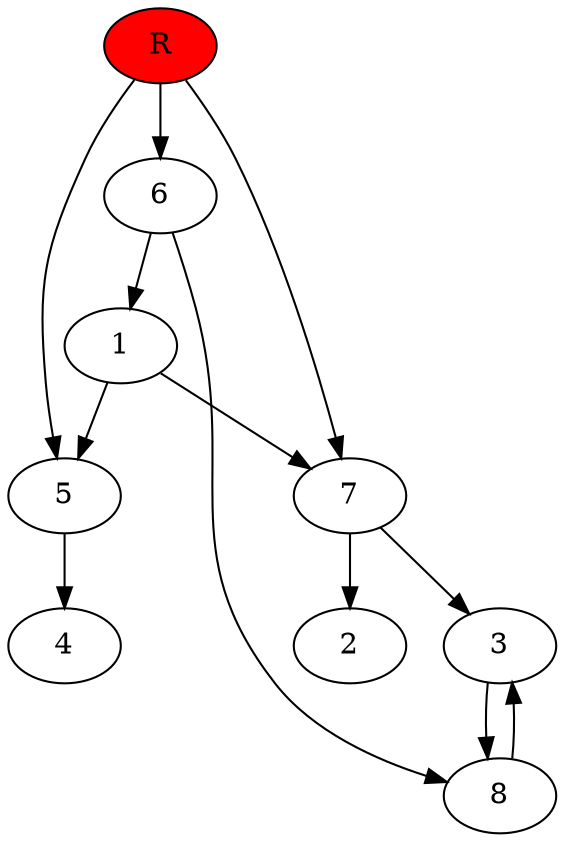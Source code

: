 digraph prb19546 {
	1
	2
	3
	4
	5
	6
	7
	8
	R [fillcolor="#ff0000" style=filled]
	1 -> 5
	1 -> 7
	3 -> 8
	5 -> 4
	6 -> 1
	6 -> 8
	7 -> 2
	7 -> 3
	8 -> 3
	R -> 5
	R -> 6
	R -> 7
}
